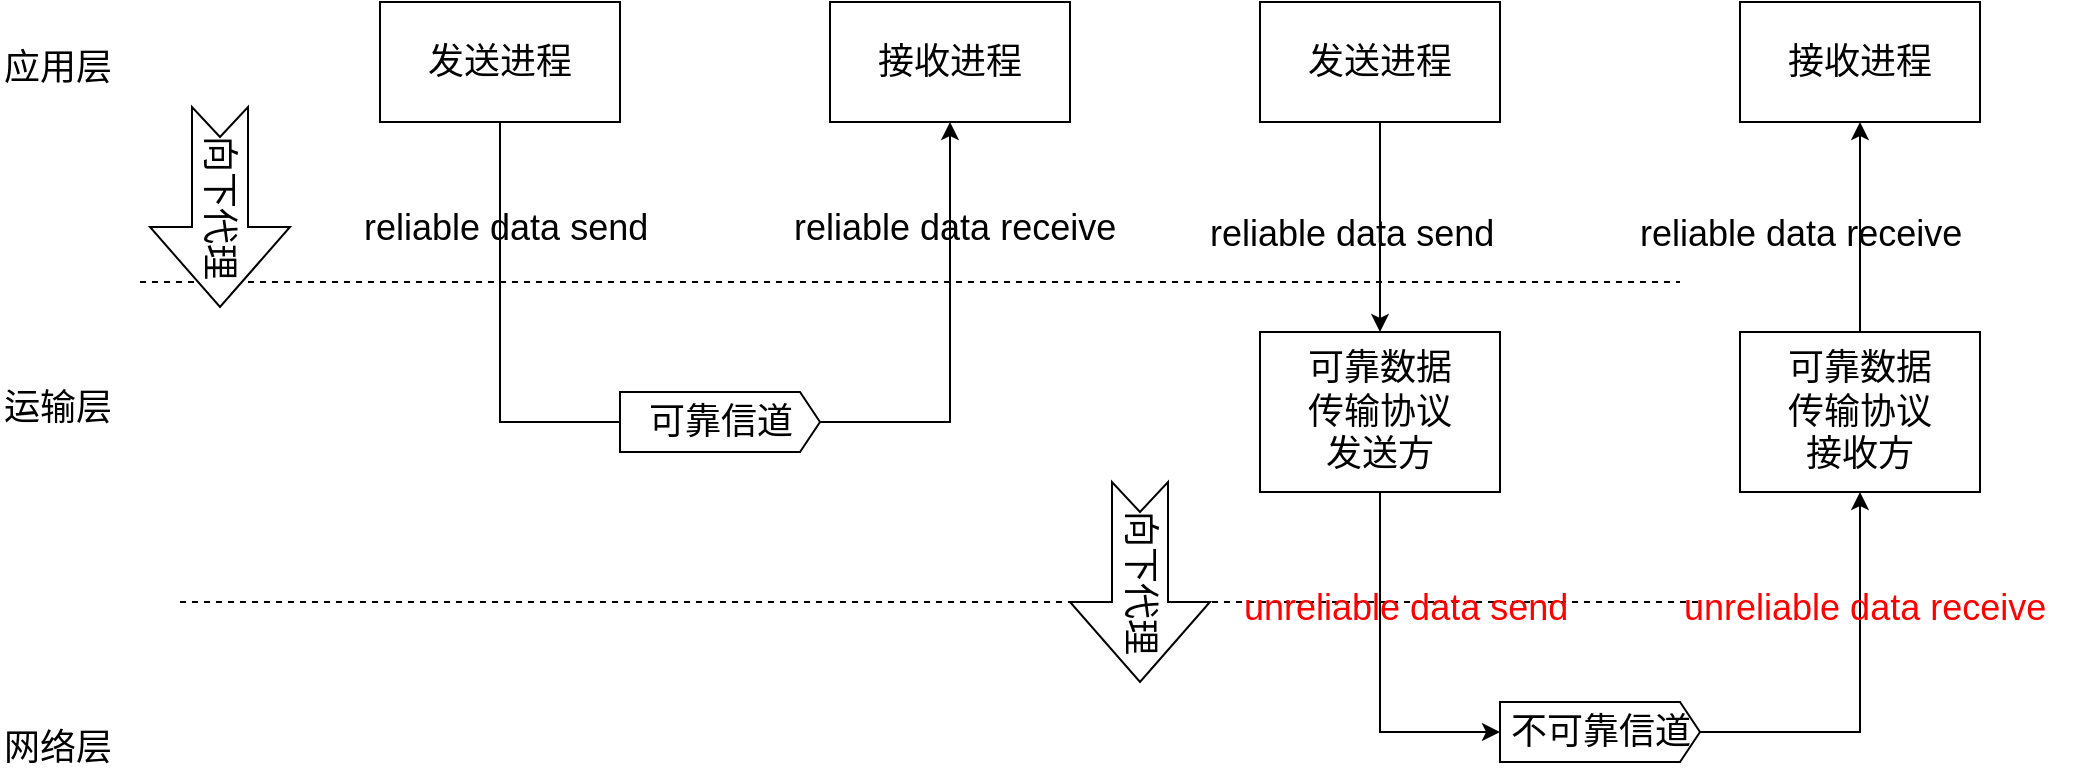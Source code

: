 <mxfile version="11.2.5" type="device" pages="1"><diagram id="yub_A6nCBDxZjBD7IhA7" name="Page-1"><mxGraphModel dx="1874" dy="595" grid="1" gridSize="10" guides="1" tooltips="1" connect="1" arrows="1" fold="1" page="1" pageScale="1" pageWidth="850" pageHeight="1100" math="0" shadow="0"><root><mxCell id="0"/><mxCell id="1" parent="0"/><mxCell id="Iv-KQeOk_CUf9RPXbmZ1-8" style="edgeStyle=orthogonalEdgeStyle;rounded=0;orthogonalLoop=1;jettySize=auto;html=1;entryX=0.5;entryY=1;entryDx=0;entryDy=0;fontSize=18;" edge="1" parent="1" source="Iv-KQeOk_CUf9RPXbmZ1-1" target="Iv-KQeOk_CUf9RPXbmZ1-2"><mxGeometry relative="1" as="geometry"><Array as="points"><mxPoint x="200" y="270"/><mxPoint x="425" y="270"/></Array></mxGeometry></mxCell><mxCell id="Iv-KQeOk_CUf9RPXbmZ1-1" value="发送进程" style="rounded=0;whiteSpace=wrap;html=1;fontSize=18;" vertex="1" parent="1"><mxGeometry x="140" y="60" width="120" height="60" as="geometry"/></mxCell><mxCell id="Iv-KQeOk_CUf9RPXbmZ1-2" value="接收进程" style="rounded=0;whiteSpace=wrap;html=1;fontSize=18;" vertex="1" parent="1"><mxGeometry x="365" y="60" width="120" height="60" as="geometry"/></mxCell><mxCell id="Iv-KQeOk_CUf9RPXbmZ1-3" value="" style="endArrow=none;dashed=1;html=1;fontSize=18;fontStyle=1" edge="1" parent="1"><mxGeometry width="50" height="50" relative="1" as="geometry"><mxPoint x="20" y="200" as="sourcePoint"/><mxPoint x="790" y="200" as="targetPoint"/></mxGeometry></mxCell><mxCell id="Iv-KQeOk_CUf9RPXbmZ1-4" value="" style="endArrow=none;dashed=1;html=1;fontSize=18;fontStyle=1" edge="1" parent="1"><mxGeometry width="50" height="50" relative="1" as="geometry"><mxPoint x="40" y="360" as="sourcePoint"/><mxPoint x="800" y="360" as="targetPoint"/></mxGeometry></mxCell><mxCell id="Iv-KQeOk_CUf9RPXbmZ1-5" value="运输层" style="text;html=1;resizable=0;points=[];autosize=1;align=left;verticalAlign=top;spacingTop=-4;fontSize=18;" vertex="1" parent="1"><mxGeometry x="-50" y="250" width="70" height="20" as="geometry"/></mxCell><mxCell id="Iv-KQeOk_CUf9RPXbmZ1-6" value="网络层" style="text;html=1;resizable=0;points=[];autosize=1;align=left;verticalAlign=top;spacingTop=-4;fontSize=18;" vertex="1" parent="1"><mxGeometry x="-50" y="420" width="70" height="20" as="geometry"/></mxCell><mxCell id="Iv-KQeOk_CUf9RPXbmZ1-7" value="应用层" style="text;html=1;resizable=0;points=[];autosize=1;align=left;verticalAlign=top;spacingTop=-4;fontSize=18;" vertex="1" parent="1"><mxGeometry x="-50" y="80" width="70" height="20" as="geometry"/></mxCell><mxCell id="Iv-KQeOk_CUf9RPXbmZ1-9" value="可靠信道" style="html=1;shadow=0;dashed=0;align=center;verticalAlign=middle;shape=mxgraph.arrows2.arrow;dy=0;dx=10;notch=0;fontSize=18;" vertex="1" parent="1"><mxGeometry x="260" y="255" width="100" height="30" as="geometry"/></mxCell><mxCell id="Iv-KQeOk_CUf9RPXbmZ1-14" style="edgeStyle=orthogonalEdgeStyle;rounded=0;orthogonalLoop=1;jettySize=auto;html=1;exitX=1;exitY=0.5;exitDx=0;exitDy=0;exitPerimeter=0;entryX=0.5;entryY=1;entryDx=0;entryDy=0;fontSize=18;" edge="1" parent="1" source="Iv-KQeOk_CUf9RPXbmZ1-10" target="Iv-KQeOk_CUf9RPXbmZ1-12"><mxGeometry relative="1" as="geometry"/></mxCell><mxCell id="Iv-KQeOk_CUf9RPXbmZ1-10" value="不可靠信道" style="html=1;shadow=0;dashed=0;align=center;verticalAlign=middle;shape=mxgraph.arrows2.arrow;dy=0;dx=10;notch=0;fontSize=18;" vertex="1" parent="1"><mxGeometry x="700" y="410" width="100" height="30" as="geometry"/></mxCell><mxCell id="Iv-KQeOk_CUf9RPXbmZ1-13" style="edgeStyle=orthogonalEdgeStyle;rounded=0;orthogonalLoop=1;jettySize=auto;html=1;entryX=0;entryY=0.5;entryDx=0;entryDy=0;entryPerimeter=0;fontSize=18;" edge="1" parent="1" source="Iv-KQeOk_CUf9RPXbmZ1-11" target="Iv-KQeOk_CUf9RPXbmZ1-10"><mxGeometry relative="1" as="geometry"/></mxCell><mxCell id="Iv-KQeOk_CUf9RPXbmZ1-11" value="可靠数据&lt;br&gt;传输协议&lt;br&gt;发送方" style="rounded=0;whiteSpace=wrap;html=1;fontSize=18;" vertex="1" parent="1"><mxGeometry x="580" y="225" width="120" height="80" as="geometry"/></mxCell><mxCell id="Iv-KQeOk_CUf9RPXbmZ1-18" style="edgeStyle=orthogonalEdgeStyle;rounded=0;orthogonalLoop=1;jettySize=auto;html=1;exitX=0.5;exitY=0;exitDx=0;exitDy=0;entryX=0.5;entryY=1;entryDx=0;entryDy=0;fontSize=18;" edge="1" parent="1" source="Iv-KQeOk_CUf9RPXbmZ1-12" target="Iv-KQeOk_CUf9RPXbmZ1-16"><mxGeometry relative="1" as="geometry"/></mxCell><mxCell id="Iv-KQeOk_CUf9RPXbmZ1-12" value="可靠数据&lt;br&gt;传输协议&lt;br&gt;接收方" style="rounded=0;whiteSpace=wrap;html=1;fontSize=18;" vertex="1" parent="1"><mxGeometry x="820" y="225" width="120" height="80" as="geometry"/></mxCell><mxCell id="Iv-KQeOk_CUf9RPXbmZ1-17" style="edgeStyle=orthogonalEdgeStyle;rounded=0;orthogonalLoop=1;jettySize=auto;html=1;entryX=0.5;entryY=0;entryDx=0;entryDy=0;fontSize=18;" edge="1" parent="1" source="Iv-KQeOk_CUf9RPXbmZ1-15" target="Iv-KQeOk_CUf9RPXbmZ1-11"><mxGeometry relative="1" as="geometry"/></mxCell><mxCell id="Iv-KQeOk_CUf9RPXbmZ1-15" value="发送进程" style="rounded=0;whiteSpace=wrap;html=1;fontSize=18;" vertex="1" parent="1"><mxGeometry x="580" y="60" width="120" height="60" as="geometry"/></mxCell><mxCell id="Iv-KQeOk_CUf9RPXbmZ1-16" value="接收进程" style="rounded=0;whiteSpace=wrap;html=1;fontSize=18;" vertex="1" parent="1"><mxGeometry x="820" y="60" width="120" height="60" as="geometry"/></mxCell><mxCell id="Iv-KQeOk_CUf9RPXbmZ1-19" value="reliable data send&amp;nbsp;" style="text;html=1;resizable=0;points=[];autosize=1;align=left;verticalAlign=top;spacingTop=-4;fontSize=18;" vertex="1" parent="1"><mxGeometry x="130" y="160" width="160" height="20" as="geometry"/></mxCell><mxCell id="Iv-KQeOk_CUf9RPXbmZ1-20" value="reliable data receive" style="text;html=1;resizable=0;points=[];autosize=1;align=left;verticalAlign=top;spacingTop=-4;fontSize=18;" vertex="1" parent="1"><mxGeometry x="345" y="160" width="180" height="20" as="geometry"/></mxCell><mxCell id="Iv-KQeOk_CUf9RPXbmZ1-22" value="reliable data send&amp;nbsp;" style="text;html=1;resizable=0;points=[];autosize=1;align=left;verticalAlign=top;spacingTop=-4;fontSize=18;" vertex="1" parent="1"><mxGeometry x="552.5" y="162.5" width="160" height="20" as="geometry"/></mxCell><mxCell id="Iv-KQeOk_CUf9RPXbmZ1-23" value="reliable data receive" style="text;html=1;resizable=0;points=[];autosize=1;align=left;verticalAlign=top;spacingTop=-4;fontSize=18;" vertex="1" parent="1"><mxGeometry x="767.5" y="162.5" width="180" height="20" as="geometry"/></mxCell><mxCell id="Iv-KQeOk_CUf9RPXbmZ1-24" value="&lt;font color=&quot;#ff0000&quot;&gt;unreliable data send&amp;nbsp;&lt;/font&gt;" style="text;html=1;resizable=0;points=[];autosize=1;align=left;verticalAlign=top;spacingTop=-4;fontSize=18;" vertex="1" parent="1"><mxGeometry x="570" y="350" width="180" height="20" as="geometry"/></mxCell><mxCell id="Iv-KQeOk_CUf9RPXbmZ1-25" value="&lt;font color=&quot;#ff0000&quot;&gt;unreliable data receive&lt;/font&gt;" style="text;html=1;resizable=0;points=[];autosize=1;align=left;verticalAlign=top;spacingTop=-4;fontSize=18;" vertex="1" parent="1"><mxGeometry x="790" y="350" width="200" height="20" as="geometry"/></mxCell><mxCell id="Iv-KQeOk_CUf9RPXbmZ1-26" value="向下代理" style="html=1;shadow=0;dashed=0;align=center;verticalAlign=middle;shape=mxgraph.arrows2.arrow;dy=0.6;dx=40;notch=15;fontSize=18;rotation=90;" vertex="1" parent="1"><mxGeometry x="10" y="127.5" width="100" height="70" as="geometry"/></mxCell><mxCell id="Iv-KQeOk_CUf9RPXbmZ1-27" value="向下代理" style="html=1;shadow=0;dashed=0;align=center;verticalAlign=middle;shape=mxgraph.arrows2.arrow;dy=0.6;dx=40;notch=15;fontSize=18;rotation=90;" vertex="1" parent="1"><mxGeometry x="470" y="315" width="100" height="70" as="geometry"/></mxCell></root></mxGraphModel></diagram></mxfile>